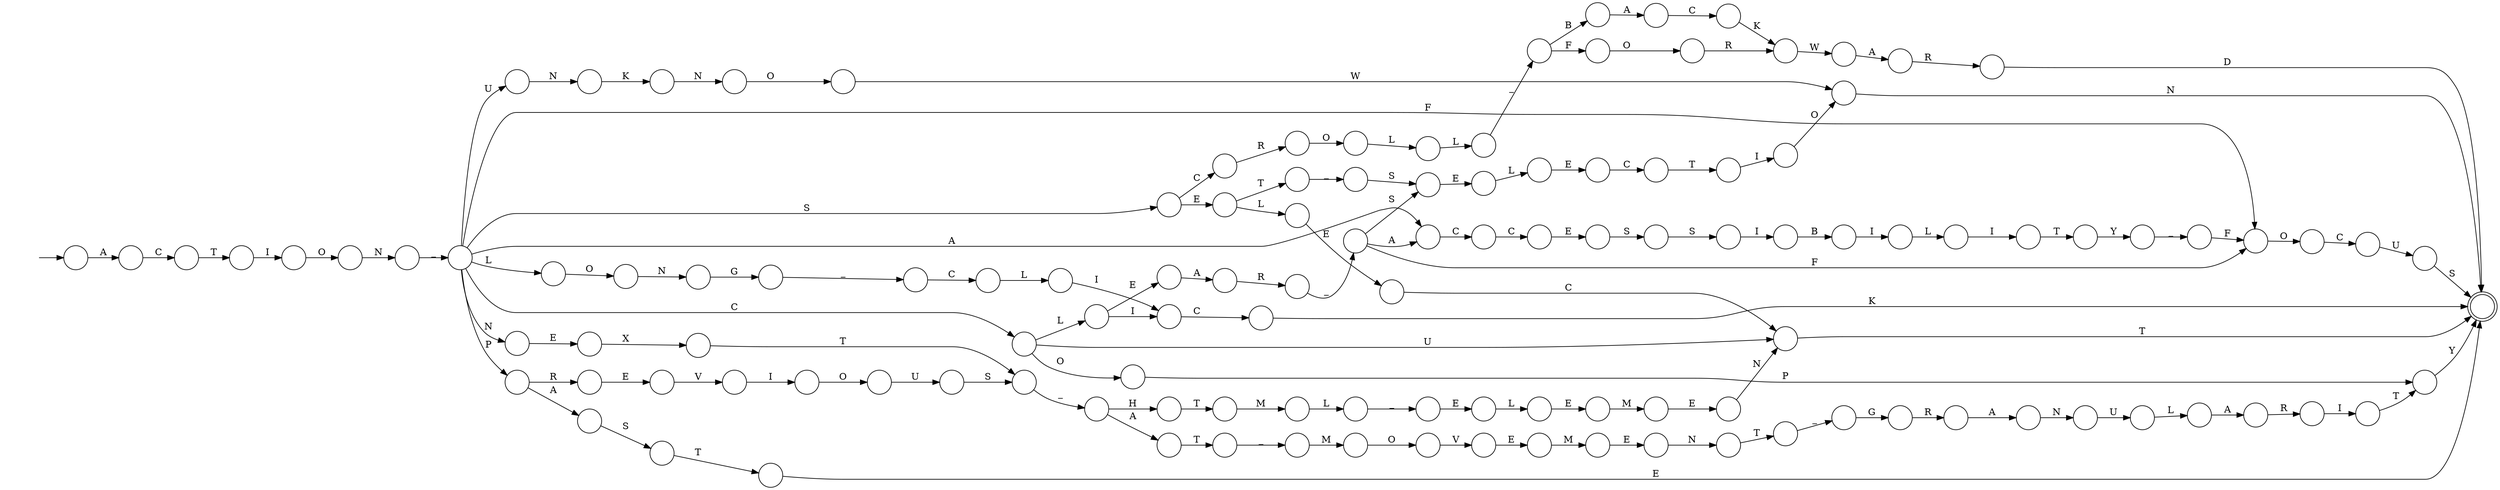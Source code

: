 digraph Automaton {
  rankdir = LR;
  0 [shape=circle,label=""];
  0 -> 25 [label="Y"]
  1 [shape=circle,label=""];
  1 -> 0 [label="P"]
  2 [shape=circle,label=""];
  2 -> 72 [label="A"]
  3 [shape=circle,label=""];
  3 -> 124 [label="R"]
  4 [shape=circle,label=""];
  4 -> 29 [label="_"]
  5 [shape=circle,label=""];
  5 -> 20 [label="E"]
  6 [shape=circle,label=""];
  6 -> 59 [label="U"]
  7 [shape=circle,label=""];
  7 -> 92 [label="S"]
  8 [shape=circle,label=""];
  8 -> 31 [label="C"]
  9 [shape=circle,label=""];
  9 -> 40 [label="M"]
  10 [shape=circle,label=""];
  10 -> 121 [label="C"]
  10 -> 109 [label="E"]
  11 [shape=circle,label=""];
  11 -> 19 [label="R"]
  12 [shape=circle,label=""];
  12 -> 80 [label="I"]
  13 [shape=circle,label=""];
  13 -> 107 [label="L"]
  14 [shape=circle,label=""];
  14 -> 12 [label="B"]
  15 [shape=circle,label=""];
  15 -> 9 [label="_"]
  16 [shape=circle,label=""];
  16 -> 21 [label="C"]
  17 [shape=circle,label=""];
  17 -> 23 [label="O"]
  18 [shape=circle,label=""];
  18 -> 113 [label="I"]
  19 [shape=circle,label=""];
  19 -> 64 [label="W"]
  20 [shape=circle,label=""];
  20 -> 76 [label="C"]
  21 [shape=circle,label=""];
  21 -> 117 [label="C"]
  22 [shape=circle,label=""];
  22 -> 39 [label="V"]
  23 [shape=circle,label=""];
  23 -> 104 [label="W"]
  24 [shape=circle,label=""];
  24 -> 67 [label="C"]
  25 [shape=doublecircle,label=""];
  26 [shape=circle,label=""];
  26 -> 11 [label="O"]
  27 [shape=circle,label=""];
  27 -> 87 [label="C"]
  28 [shape=circle,label=""];
  28 -> 3 [label="A"]
  29 [shape=circle,label=""];
  29 -> 60 [label="G"]
  30 [shape=circle,label=""];
  30 -> 34 [label="_"]
  31 [shape=circle,label=""];
  31 -> 25 [label="K"]
  32 [shape=circle,label=""];
  32 -> 35 [label="A"]
  33 [shape=circle,label=""];
  33 -> 25 [label="D"]
  34 [shape=circle,label=""];
  34 -> 112 [label="S"]
  35 [shape=circle,label=""];
  35 -> 65 [label="C"]
  36 [shape=circle,label=""];
  36 -> 22 [label="E"]
  37 [shape=circle,label=""];
  37 -> 76 [label="U"]
  37 -> 1 [label="O"]
  37 -> 46 [label="L"]
  38 [shape=circle,label=""];
  38 -> 79 [label="F"]
  39 [shape=circle,label=""];
  39 -> 50 [label="I"]
  40 [shape=circle,label=""];
  40 -> 122 [label="O"]
  41 [shape=circle,label=""];
  41 -> 93 [label="X"]
  42 [shape=circle,label=""];
  42 -> 17 [label="N"]
  43 [shape=circle,label=""];
  43 -> 48 [label="O"]
  44 [shape=circle,label=""];
  44 -> 49 [label="E"]
  45 [shape=circle,label=""];
  45 -> 16 [label="A"]
  45 -> 112 [label="S"]
  45 -> 79 [label="F"]
  46 [shape=circle,label=""];
  46 -> 8 [label="I"]
  46 -> 84 [label="E"]
  47 [shape=circle,label=""];
  47 -> 69 [label="T"]
  48 [shape=circle,label=""];
  48 -> 99 [label="N"]
  49 [shape=circle,label=""];
  49 -> 77 [label="M"]
  50 [shape=circle,label=""];
  50 -> 114 [label="O"]
  51 [shape=circle,label=""];
  51 -> 75 [label="O"]
  52 [shape=circle,label=""];
  52 -> 13 [label="E"]
  53 [shape=circle,label=""];
  53 -> 41 [label="E"]
  54 [shape=circle,label=""];
  54 -> 106 [label="Y"]
  55 [shape=circle,label=""];
  initial [shape=plaintext,label=""];
  initial -> 55
  55 -> 27 [label="A"]
  56 [shape=circle,label=""];
  56 -> 66 [label="_"]
  57 [shape=circle,label=""];
  57 -> 18 [label="T"]
  58 [shape=circle,label=""];
  58 -> 115 [label="E"]
  59 [shape=circle,label=""];
  59 -> 28 [label="L"]
  60 [shape=circle,label=""];
  60 -> 2 [label="R"]
  61 [shape=circle,label=""];
  61 -> 36 [label="R"]
  61 -> 119 [label="A"]
  62 [shape=circle,label=""];
  62 -> 102 [label="_"]
  63 [shape=circle,label=""];
  63 -> 70 [label="C"]
  64 [shape=circle,label=""];
  64 -> 86 [label="A"]
  65 [shape=circle,label=""];
  65 -> 19 [label="K"]
  66 [shape=circle,label=""];
  66 -> 26 [label="F"]
  66 -> 32 [label="B"]
  67 [shape=circle,label=""];
  67 -> 108 [label="L"]
  68 [shape=circle,label=""];
  68 -> 51 [label="I"]
  69 [shape=circle,label=""];
  69 -> 101 [label="M"]
  70 [shape=circle,label=""];
  70 -> 74 [label="U"]
  71 [shape=circle,label=""];
  71 -> 85 [label="T"]
  72 [shape=circle,label=""];
  72 -> 6 [label="N"]
  73 [shape=circle,label=""];
  73 -> 58 [label="L"]
  74 [shape=circle,label=""];
  74 -> 25 [label="S"]
  75 [shape=circle,label=""];
  75 -> 62 [label="N"]
  76 [shape=circle,label=""];
  76 -> 25 [label="T"]
  77 [shape=circle,label=""];
  77 -> 116 [label="E"]
  78 [shape=circle,label=""];
  78 -> 97 [label="A"]
  78 -> 47 [label="H"]
  79 [shape=circle,label=""];
  79 -> 63 [label="O"]
  80 [shape=circle,label=""];
  80 -> 96 [label="L"]
  81 [shape=circle,label=""];
  81 -> 90 [label="N"]
  82 [shape=circle,label=""];
  82 -> 52 [label="_"]
  83 [shape=circle,label=""];
  83 -> 95 [label="L"]
  84 [shape=circle,label=""];
  84 -> 123 [label="A"]
  85 [shape=circle,label=""];
  85 -> 25 [label="E"]
  86 [shape=circle,label=""];
  86 -> 33 [label="R"]
  87 [shape=circle,label=""];
  87 -> 68 [label="T"]
  88 [shape=circle,label=""];
  88 -> 78 [label="_"]
  89 [shape=circle,label=""];
  89 -> 76 [label="N"]
  90 [shape=circle,label=""];
  90 -> 42 [label="K"]
  91 [shape=circle,label=""];
  91 -> 45 [label="_"]
  92 [shape=circle,label=""];
  92 -> 118 [label="S"]
  93 [shape=circle,label=""];
  93 -> 88 [label="T"]
  94 [shape=circle,label=""];
  94 -> 24 [label="_"]
  95 [shape=circle,label=""];
  95 -> 56 [label="L"]
  96 [shape=circle,label=""];
  96 -> 103 [label="I"]
  97 [shape=circle,label=""];
  97 -> 15 [label="T"]
  98 [shape=circle,label=""];
  98 -> 4 [label="T"]
  99 [shape=circle,label=""];
  99 -> 94 [label="G"]
  100 [shape=circle,label=""];
  100 -> 88 [label="S"]
  101 [shape=circle,label=""];
  101 -> 82 [label="L"]
  102 [shape=circle,label=""];
  102 -> 81 [label="U"]
  102 -> 16 [label="A"]
  102 -> 10 [label="S"]
  102 -> 79 [label="F"]
  102 -> 43 [label="L"]
  102 -> 37 [label="C"]
  102 -> 61 [label="P"]
  102 -> 53 [label="N"]
  103 [shape=circle,label=""];
  103 -> 54 [label="T"]
  104 [shape=circle,label=""];
  104 -> 25 [label="N"]
  105 [shape=circle,label=""];
  105 -> 89 [label="E"]
  106 [shape=circle,label=""];
  106 -> 38 [label="_"]
  107 [shape=circle,label=""];
  107 -> 110 [label="E"]
  108 [shape=circle,label=""];
  108 -> 8 [label="I"]
  109 [shape=circle,label=""];
  109 -> 5 [label="L"]
  109 -> 30 [label="T"]
  110 [shape=circle,label=""];
  110 -> 105 [label="M"]
  111 [shape=circle,label=""];
  111 -> 83 [label="O"]
  112 [shape=circle,label=""];
  112 -> 73 [label="E"]
  113 [shape=circle,label=""];
  113 -> 104 [label="O"]
  114 [shape=circle,label=""];
  114 -> 100 [label="U"]
  115 [shape=circle,label=""];
  115 -> 57 [label="C"]
  116 [shape=circle,label=""];
  116 -> 98 [label="N"]
  117 [shape=circle,label=""];
  117 -> 7 [label="E"]
  118 [shape=circle,label=""];
  118 -> 14 [label="I"]
  119 [shape=circle,label=""];
  119 -> 71 [label="S"]
  120 [shape=circle,label=""];
  120 -> 0 [label="T"]
  121 [shape=circle,label=""];
  121 -> 111 [label="R"]
  122 [shape=circle,label=""];
  122 -> 44 [label="V"]
  123 [shape=circle,label=""];
  123 -> 91 [label="R"]
  124 [shape=circle,label=""];
  124 -> 120 [label="I"]
}
